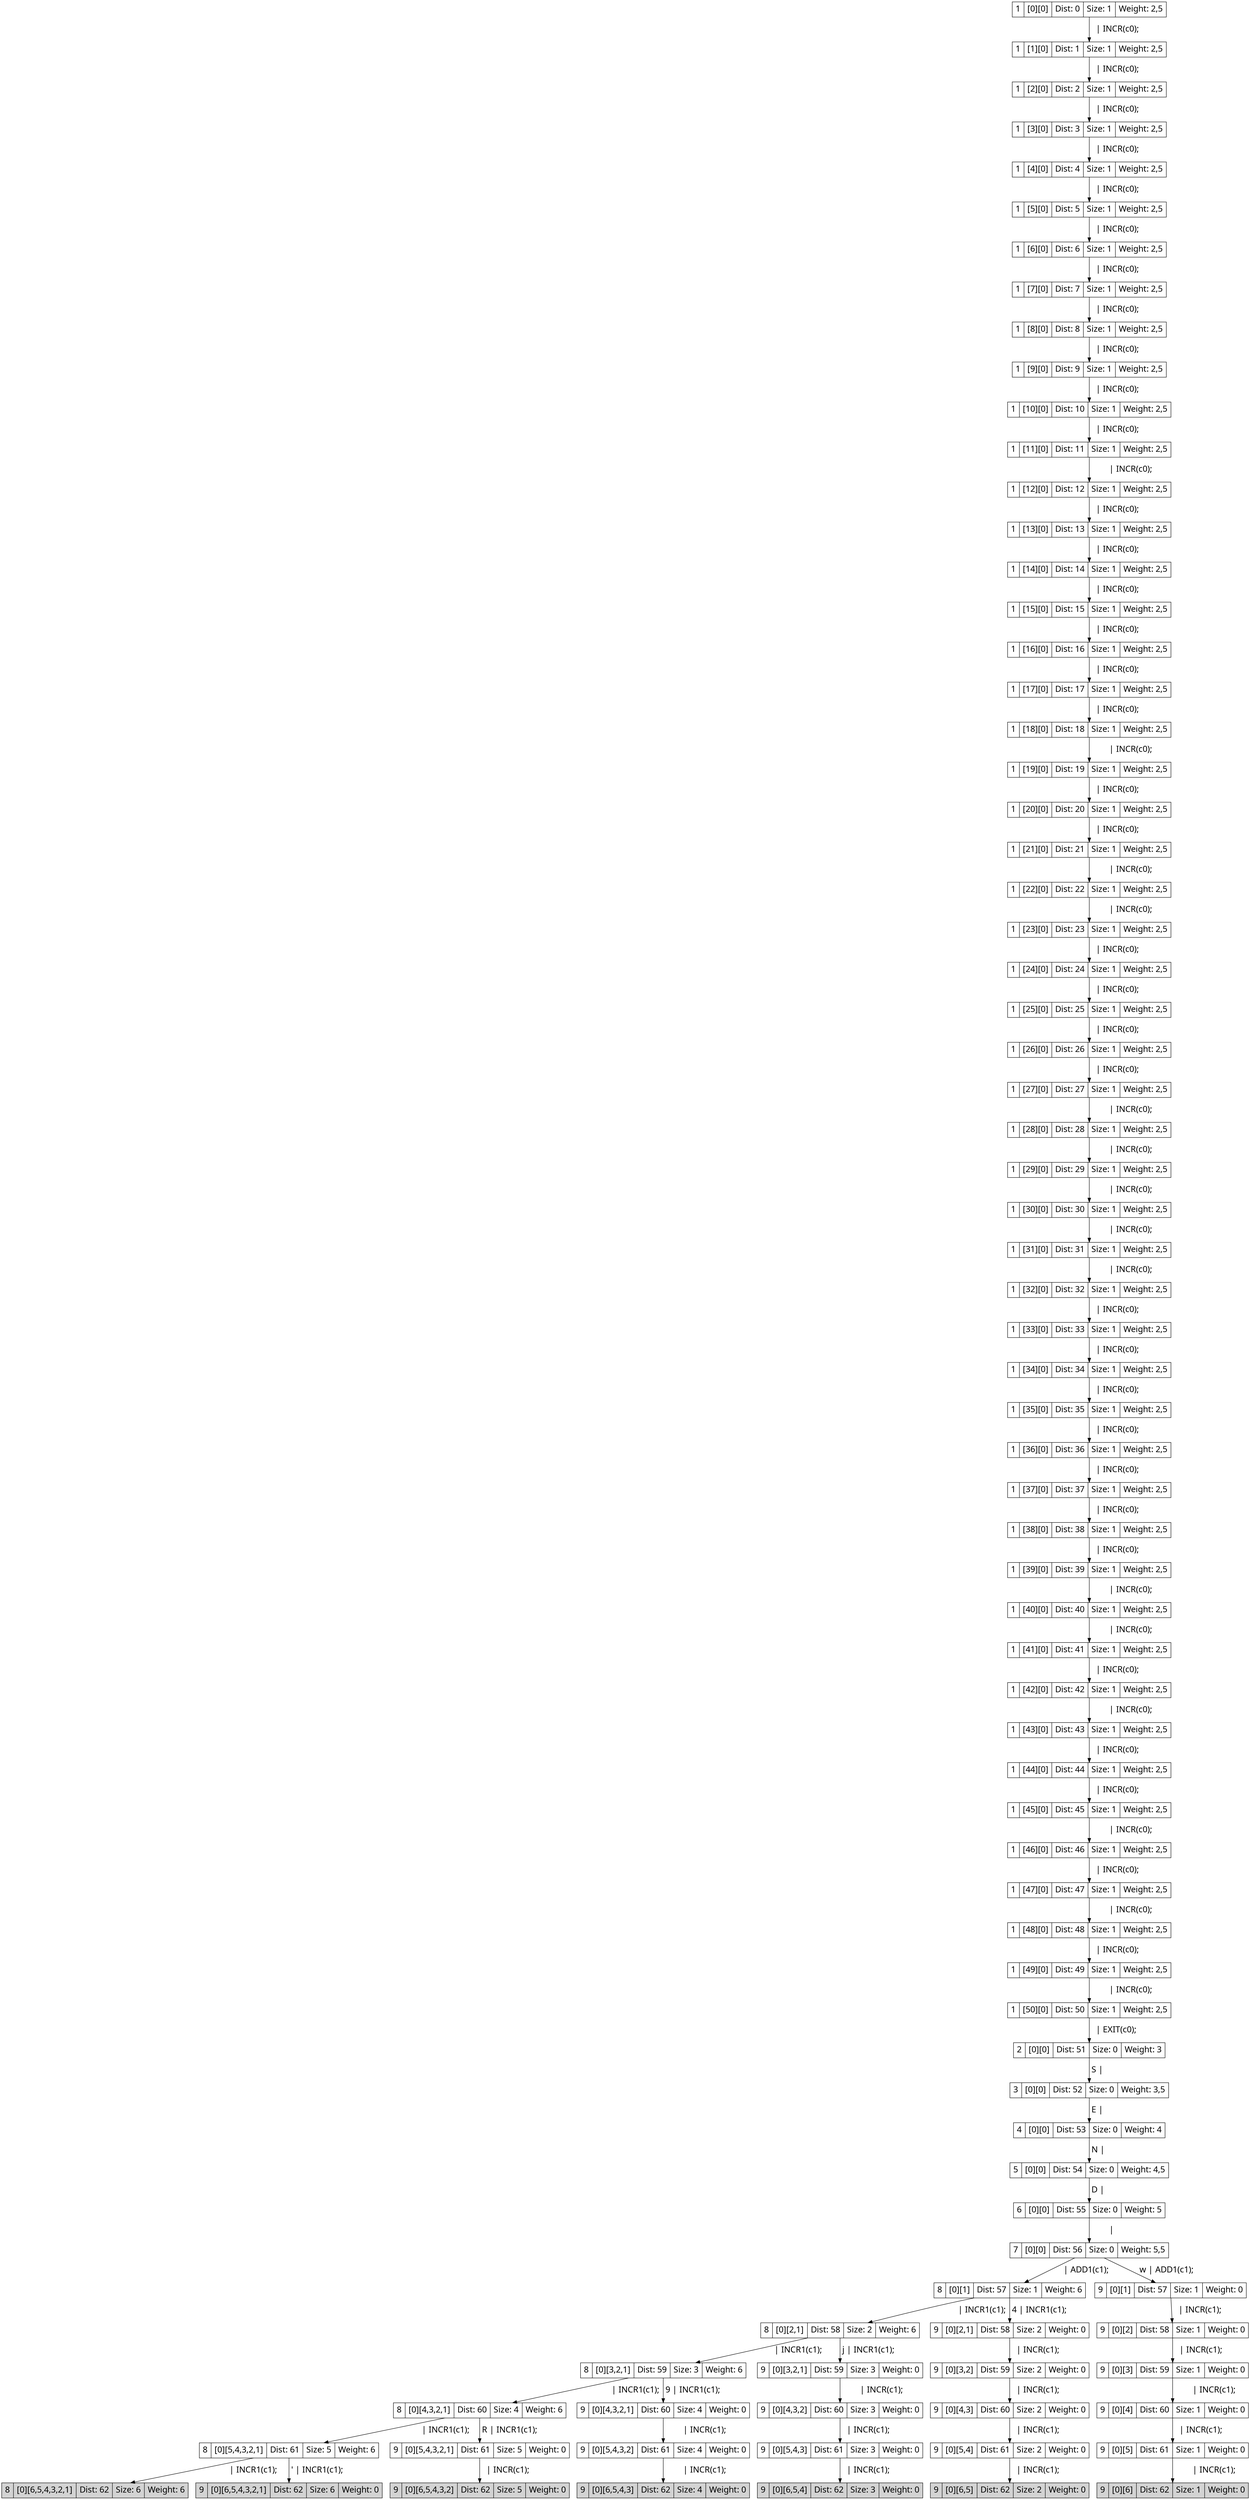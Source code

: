 digraph g{
node[shape=record fontname=Calibri fontsize = 20]
edge[fontname = Calibri fontsize = 20]
0->1[label="   | INCR(c0); "]
0[label="1 | [0][0] | Dist: 0 | Size: 1 | Weight: 2,5"]
1[label="1 | [1][0] | Dist: 1 | Size: 1 | Weight: 2,5"]
1->2[label="   | INCR(c0); "]
1[label="1 | [1][0] | Dist: 1 | Size: 1 | Weight: 2,5"]
2[label="1 | [2][0] | Dist: 2 | Size: 1 | Weight: 2,5"]
2->3[label="   | INCR(c0); "]
2[label="1 | [2][0] | Dist: 2 | Size: 1 | Weight: 2,5"]
3[label="1 | [3][0] | Dist: 3 | Size: 1 | Weight: 2,5"]
3->4[label="   | INCR(c0); "]
3[label="1 | [3][0] | Dist: 3 | Size: 1 | Weight: 2,5"]
4[label="1 | [4][0] | Dist: 4 | Size: 1 | Weight: 2,5"]
4->5[label="   | INCR(c0); "]
4[label="1 | [4][0] | Dist: 4 | Size: 1 | Weight: 2,5"]
5[label="1 | [5][0] | Dist: 5 | Size: 1 | Weight: 2,5"]
5->6[label="   | INCR(c0); "]
5[label="1 | [5][0] | Dist: 5 | Size: 1 | Weight: 2,5"]
6[label="1 | [6][0] | Dist: 6 | Size: 1 | Weight: 2,5"]
6->7[label="   | INCR(c0); "]
6[label="1 | [6][0] | Dist: 6 | Size: 1 | Weight: 2,5"]
7[label="1 | [7][0] | Dist: 7 | Size: 1 | Weight: 2,5"]
7->8[label="   | INCR(c0); "]
7[label="1 | [7][0] | Dist: 7 | Size: 1 | Weight: 2,5"]
8[label="1 | [8][0] | Dist: 8 | Size: 1 | Weight: 2,5"]
8->9[label="   | INCR(c0); "]
8[label="1 | [8][0] | Dist: 8 | Size: 1 | Weight: 2,5"]
9[label="1 | [9][0] | Dist: 9 | Size: 1 | Weight: 2,5"]
9->10[label="   | INCR(c0); "]
9[label="1 | [9][0] | Dist: 9 | Size: 1 | Weight: 2,5"]
10[label="1 | [10][0] | Dist: 10 | Size: 1 | Weight: 2,5"]
10->11[label="   | INCR(c0); "]
10[label="1 | [10][0] | Dist: 10 | Size: 1 | Weight: 2,5"]
11[label="1 | [11][0] | Dist: 11 | Size: 1 | Weight: 2,5"]
11->12[label=" 	 | INCR(c0); "]
11[label="1 | [11][0] | Dist: 11 | Size: 1 | Weight: 2,5"]
12[label="1 | [12][0] | Dist: 12 | Size: 1 | Weight: 2,5"]
12->13[label="   | INCR(c0); "]
12[label="1 | [12][0] | Dist: 12 | Size: 1 | Weight: 2,5"]
13[label="1 | [13][0] | Dist: 13 | Size: 1 | Weight: 2,5"]
13->14[label="   | INCR(c0); "]
13[label="1 | [13][0] | Dist: 13 | Size: 1 | Weight: 2,5"]
14[label="1 | [14][0] | Dist: 14 | Size: 1 | Weight: 2,5"]
14->15[label="   | INCR(c0); "]
14[label="1 | [14][0] | Dist: 14 | Size: 1 | Weight: 2,5"]
15[label="1 | [15][0] | Dist: 15 | Size: 1 | Weight: 2,5"]
15->16[label="   | INCR(c0); "]
15[label="1 | [15][0] | Dist: 15 | Size: 1 | Weight: 2,5"]
16[label="1 | [16][0] | Dist: 16 | Size: 1 | Weight: 2,5"]
16->17[label="   | INCR(c0); "]
16[label="1 | [16][0] | Dist: 16 | Size: 1 | Weight: 2,5"]
17[label="1 | [17][0] | Dist: 17 | Size: 1 | Weight: 2,5"]
17->18[label="   | INCR(c0); "]
17[label="1 | [17][0] | Dist: 17 | Size: 1 | Weight: 2,5"]
18[label="1 | [18][0] | Dist: 18 | Size: 1 | Weight: 2,5"]
18->19[label=" 	 | INCR(c0); "]
18[label="1 | [18][0] | Dist: 18 | Size: 1 | Weight: 2,5"]
19[label="1 | [19][0] | Dist: 19 | Size: 1 | Weight: 2,5"]
19->20[label="   | INCR(c0); "]
19[label="1 | [19][0] | Dist: 19 | Size: 1 | Weight: 2,5"]
20[label="1 | [20][0] | Dist: 20 | Size: 1 | Weight: 2,5"]
20->21[label="   | INCR(c0); "]
20[label="1 | [20][0] | Dist: 20 | Size: 1 | Weight: 2,5"]
21[label="1 | [21][0] | Dist: 21 | Size: 1 | Weight: 2,5"]
21->22[label=" 	 | INCR(c0); "]
21[label="1 | [21][0] | Dist: 21 | Size: 1 | Weight: 2,5"]
22[label="1 | [22][0] | Dist: 22 | Size: 1 | Weight: 2,5"]
22->23[label=" 	 | INCR(c0); "]
22[label="1 | [22][0] | Dist: 22 | Size: 1 | Weight: 2,5"]
23[label="1 | [23][0] | Dist: 23 | Size: 1 | Weight: 2,5"]
23->24[label="   | INCR(c0); "]
23[label="1 | [23][0] | Dist: 23 | Size: 1 | Weight: 2,5"]
24[label="1 | [24][0] | Dist: 24 | Size: 1 | Weight: 2,5"]
24->25[label="   | INCR(c0); "]
24[label="1 | [24][0] | Dist: 24 | Size: 1 | Weight: 2,5"]
25[label="1 | [25][0] | Dist: 25 | Size: 1 | Weight: 2,5"]
25->26[label="   | INCR(c0); "]
25[label="1 | [25][0] | Dist: 25 | Size: 1 | Weight: 2,5"]
26[label="1 | [26][0] | Dist: 26 | Size: 1 | Weight: 2,5"]
26->27[label="   | INCR(c0); "]
26[label="1 | [26][0] | Dist: 26 | Size: 1 | Weight: 2,5"]
27[label="1 | [27][0] | Dist: 27 | Size: 1 | Weight: 2,5"]
27->28[label=" 	 | INCR(c0); "]
27[label="1 | [27][0] | Dist: 27 | Size: 1 | Weight: 2,5"]
28[label="1 | [28][0] | Dist: 28 | Size: 1 | Weight: 2,5"]
28->29[label=" 	 | INCR(c0); "]
28[label="1 | [28][0] | Dist: 28 | Size: 1 | Weight: 2,5"]
29[label="1 | [29][0] | Dist: 29 | Size: 1 | Weight: 2,5"]
29->30[label=" 	 | INCR(c0); "]
29[label="1 | [29][0] | Dist: 29 | Size: 1 | Weight: 2,5"]
30[label="1 | [30][0] | Dist: 30 | Size: 1 | Weight: 2,5"]
30->31[label=" 	 | INCR(c0); "]
30[label="1 | [30][0] | Dist: 30 | Size: 1 | Weight: 2,5"]
31[label="1 | [31][0] | Dist: 31 | Size: 1 | Weight: 2,5"]
31->32[label=" 	 | INCR(c0); "]
31[label="1 | [31][0] | Dist: 31 | Size: 1 | Weight: 2,5"]
32[label="1 | [32][0] | Dist: 32 | Size: 1 | Weight: 2,5"]
32->33[label="   | INCR(c0); "]
32[label="1 | [32][0] | Dist: 32 | Size: 1 | Weight: 2,5"]
33[label="1 | [33][0] | Dist: 33 | Size: 1 | Weight: 2,5"]
33->34[label="   | INCR(c0); "]
33[label="1 | [33][0] | Dist: 33 | Size: 1 | Weight: 2,5"]
34[label="1 | [34][0] | Dist: 34 | Size: 1 | Weight: 2,5"]
34->35[label="   | INCR(c0); "]
34[label="1 | [34][0] | Dist: 34 | Size: 1 | Weight: 2,5"]
35[label="1 | [35][0] | Dist: 35 | Size: 1 | Weight: 2,5"]
35->36[label="   | INCR(c0); "]
35[label="1 | [35][0] | Dist: 35 | Size: 1 | Weight: 2,5"]
36[label="1 | [36][0] | Dist: 36 | Size: 1 | Weight: 2,5"]
36->37[label="   | INCR(c0); "]
36[label="1 | [36][0] | Dist: 36 | Size: 1 | Weight: 2,5"]
37[label="1 | [37][0] | Dist: 37 | Size: 1 | Weight: 2,5"]
37->38[label="   | INCR(c0); "]
37[label="1 | [37][0] | Dist: 37 | Size: 1 | Weight: 2,5"]
38[label="1 | [38][0] | Dist: 38 | Size: 1 | Weight: 2,5"]
38->39[label="   | INCR(c0); "]
38[label="1 | [38][0] | Dist: 38 | Size: 1 | Weight: 2,5"]
39[label="1 | [39][0] | Dist: 39 | Size: 1 | Weight: 2,5"]
39->40[label=" 	 | INCR(c0); "]
39[label="1 | [39][0] | Dist: 39 | Size: 1 | Weight: 2,5"]
40[label="1 | [40][0] | Dist: 40 | Size: 1 | Weight: 2,5"]
40->41[label=" 	 | INCR(c0); "]
40[label="1 | [40][0] | Dist: 40 | Size: 1 | Weight: 2,5"]
41[label="1 | [41][0] | Dist: 41 | Size: 1 | Weight: 2,5"]
41->42[label="   | INCR(c0); "]
41[label="1 | [41][0] | Dist: 41 | Size: 1 | Weight: 2,5"]
42[label="1 | [42][0] | Dist: 42 | Size: 1 | Weight: 2,5"]
42->43[label=" 	 | INCR(c0); "]
42[label="1 | [42][0] | Dist: 42 | Size: 1 | Weight: 2,5"]
43[label="1 | [43][0] | Dist: 43 | Size: 1 | Weight: 2,5"]
43->44[label="   | INCR(c0); "]
43[label="1 | [43][0] | Dist: 43 | Size: 1 | Weight: 2,5"]
44[label="1 | [44][0] | Dist: 44 | Size: 1 | Weight: 2,5"]
44->45[label="   | INCR(c0); "]
44[label="1 | [44][0] | Dist: 44 | Size: 1 | Weight: 2,5"]
45[label="1 | [45][0] | Dist: 45 | Size: 1 | Weight: 2,5"]
45->46[label=" 	 | INCR(c0); "]
45[label="1 | [45][0] | Dist: 45 | Size: 1 | Weight: 2,5"]
46[label="1 | [46][0] | Dist: 46 | Size: 1 | Weight: 2,5"]
46->47[label="   | INCR(c0); "]
46[label="1 | [46][0] | Dist: 46 | Size: 1 | Weight: 2,5"]
47[label="1 | [47][0] | Dist: 47 | Size: 1 | Weight: 2,5"]
47->48[label=" 	 | INCR(c0); "]
47[label="1 | [47][0] | Dist: 47 | Size: 1 | Weight: 2,5"]
48[label="1 | [48][0] | Dist: 48 | Size: 1 | Weight: 2,5"]
48->49[label="   | INCR(c0); "]
48[label="1 | [48][0] | Dist: 48 | Size: 1 | Weight: 2,5"]
49[label="1 | [49][0] | Dist: 49 | Size: 1 | Weight: 2,5"]
49->50[label=" 	 | INCR(c0); "]
49[label="1 | [49][0] | Dist: 49 | Size: 1 | Weight: 2,5"]
50[label="1 | [50][0] | Dist: 50 | Size: 1 | Weight: 2,5"]
50->51[label="   | EXIT(c0); "]
50[label="1 | [50][0] | Dist: 50 | Size: 1 | Weight: 2,5"]
51[label="2 | [0][0] | Dist: 51 | Size: 0 | Weight: 3"]
51->52[label=" S | "]
51[label="2 | [0][0] | Dist: 51 | Size: 0 | Weight: 3"]
52[label="3 | [0][0] | Dist: 52 | Size: 0 | Weight: 3,5"]
52->53[label=" E | "]
52[label="3 | [0][0] | Dist: 52 | Size: 0 | Weight: 3,5"]
53[label="4 | [0][0] | Dist: 53 | Size: 0 | Weight: 4"]
53->54[label=" N | "]
53[label="4 | [0][0] | Dist: 53 | Size: 0 | Weight: 4"]
54[label="5 | [0][0] | Dist: 54 | Size: 0 | Weight: 4,5"]
54->55[label=" D | "]
54[label="5 | [0][0] | Dist: 54 | Size: 0 | Weight: 4,5"]
55[label="6 | [0][0] | Dist: 55 | Size: 0 | Weight: 5"]
55->56[label=" 	 | "]
55[label="6 | [0][0] | Dist: 55 | Size: 0 | Weight: 5"]
56[label="7 | [0][0] | Dist: 56 | Size: 0 | Weight: 5,5"]
56->57[label="   | ADD1(c1); "]
56[label="7 | [0][0] | Dist: 56 | Size: 0 | Weight: 5,5"]
57[label="8 | [0][1] | Dist: 57 | Size: 1 | Weight: 6"]
56->58[label=" w | ADD1(c1); "]
56[label="7 | [0][0] | Dist: 56 | Size: 0 | Weight: 5,5"]
58[label="9 | [0][1] | Dist: 57 | Size: 1 | Weight: 0"]
57->59[label=" 	 | INCR1(c1); "]
57[label="8 | [0][1] | Dist: 57 | Size: 1 | Weight: 6"]
59[label="8 | [0][2,1] | Dist: 58 | Size: 2 | Weight: 6"]
57->60[label=" 4 | INCR1(c1); "]
57[label="8 | [0][1] | Dist: 57 | Size: 1 | Weight: 6"]
60[label="9 | [0][2,1] | Dist: 58 | Size: 2 | Weight: 0"]
59->61[label="   | INCR1(c1); "]
59[label="8 | [0][2,1] | Dist: 58 | Size: 2 | Weight: 6"]
61[label="8 | [0][3,2,1] | Dist: 59 | Size: 3 | Weight: 6"]
59->62[label=" j | INCR1(c1); "]
59[label="8 | [0][2,1] | Dist: 58 | Size: 2 | Weight: 6"]
62[label="9 | [0][3,2,1] | Dist: 59 | Size: 3 | Weight: 0"]
61->63[label=" 	 | INCR1(c1); "]
61[label="8 | [0][3,2,1] | Dist: 59 | Size: 3 | Weight: 6"]
63[label="8 | [0][4,3,2,1] | Dist: 60 | Size: 4 | Weight: 6"]
61->64[label=" 9 | INCR1(c1); "]
61[label="8 | [0][3,2,1] | Dist: 59 | Size: 3 | Weight: 6"]
64[label="9 | [0][4,3,2,1] | Dist: 60 | Size: 4 | Weight: 0"]
63->65[label=" 	 | INCR1(c1); "]
63[label="8 | [0][4,3,2,1] | Dist: 60 | Size: 4 | Weight: 6"]
65[label="8 | [0][5,4,3,2,1] | Dist: 61 | Size: 5 | Weight: 6"]
63->66[label=" R | INCR1(c1); "]
63[label="8 | [0][4,3,2,1] | Dist: 60 | Size: 4 | Weight: 6"]
66[label="9 | [0][5,4,3,2,1] | Dist: 61 | Size: 5 | Weight: 0"]
65->67[label=" 	 | INCR1(c1); "]
65[label="8 | [0][5,4,3,2,1] | Dist: 61 | Size: 5 | Weight: 6"]
67[label="8 | [0][6,5,4,3,2,1] | Dist: 62 | Size: 6 | Weight: 6"]
67[fillcolor = lightgrey, style=filled]
65->68[label=" ' | INCR1(c1); "]
65[label="8 | [0][5,4,3,2,1] | Dist: 61 | Size: 5 | Weight: 6"]
68[label="9 | [0][6,5,4,3,2,1] | Dist: 62 | Size: 6 | Weight: 0"]
68[fillcolor = lightgrey, style=filled]
58->69[label="   | INCR(c1); "]
58[label="9 | [0][1] | Dist: 57 | Size: 1 | Weight: 0"]
69[label="9 | [0][2] | Dist: 58 | Size: 1 | Weight: 0"]
69->70[label="   | INCR(c1); "]
69[label="9 | [0][2] | Dist: 58 | Size: 1 | Weight: 0"]
70[label="9 | [0][3] | Dist: 59 | Size: 1 | Weight: 0"]
70->71[label=" 	 | INCR(c1); "]
70[label="9 | [0][3] | Dist: 59 | Size: 1 | Weight: 0"]
71[label="9 | [0][4] | Dist: 60 | Size: 1 | Weight: 0"]
71->72[label="   | INCR(c1); "]
71[label="9 | [0][4] | Dist: 60 | Size: 1 | Weight: 0"]
72[label="9 | [0][5] | Dist: 61 | Size: 1 | Weight: 0"]
72->73[label=" 	 | INCR(c1); "]
72[label="9 | [0][5] | Dist: 61 | Size: 1 | Weight: 0"]
73[label="9 | [0][6] | Dist: 62 | Size: 1 | Weight: 0"]
73[fillcolor = lightgrey, style=filled]
60->74[label="   | INCR(c1); "]
60[label="9 | [0][2,1] | Dist: 58 | Size: 2 | Weight: 0"]
74[label="9 | [0][3,2] | Dist: 59 | Size: 2 | Weight: 0"]
74->75[label="   | INCR(c1); "]
74[label="9 | [0][3,2] | Dist: 59 | Size: 2 | Weight: 0"]
75[label="9 | [0][4,3] | Dist: 60 | Size: 2 | Weight: 0"]
75->76[label="   | INCR(c1); "]
75[label="9 | [0][4,3] | Dist: 60 | Size: 2 | Weight: 0"]
76[label="9 | [0][5,4] | Dist: 61 | Size: 2 | Weight: 0"]
76->77[label="   | INCR(c1); "]
76[label="9 | [0][5,4] | Dist: 61 | Size: 2 | Weight: 0"]
77[label="9 | [0][6,5] | Dist: 62 | Size: 2 | Weight: 0"]
77[fillcolor = lightgrey, style=filled]
62->78[label=" 	 | INCR(c1); "]
62[label="9 | [0][3,2,1] | Dist: 59 | Size: 3 | Weight: 0"]
78[label="9 | [0][4,3,2] | Dist: 60 | Size: 3 | Weight: 0"]
78->79[label="   | INCR(c1); "]
78[label="9 | [0][4,3,2] | Dist: 60 | Size: 3 | Weight: 0"]
79[label="9 | [0][5,4,3] | Dist: 61 | Size: 3 | Weight: 0"]
79->80[label="   | INCR(c1); "]
79[label="9 | [0][5,4,3] | Dist: 61 | Size: 3 | Weight: 0"]
80[label="9 | [0][6,5,4] | Dist: 62 | Size: 3 | Weight: 0"]
80[fillcolor = lightgrey, style=filled]
64->81[label=" 	 | INCR(c1); "]
64[label="9 | [0][4,3,2,1] | Dist: 60 | Size: 4 | Weight: 0"]
81[label="9 | [0][5,4,3,2] | Dist: 61 | Size: 4 | Weight: 0"]
81->82[label=" 	 | INCR(c1); "]
81[label="9 | [0][5,4,3,2] | Dist: 61 | Size: 4 | Weight: 0"]
82[label="9 | [0][6,5,4,3] | Dist: 62 | Size: 4 | Weight: 0"]
82[fillcolor = lightgrey, style=filled]
66->83[label="   | INCR(c1); "]
66[label="9 | [0][5,4,3,2,1] | Dist: 61 | Size: 5 | Weight: 0"]
83[label="9 | [0][6,5,4,3,2] | Dist: 62 | Size: 5 | Weight: 0"]
83[fillcolor = lightgrey, style=filled]}
